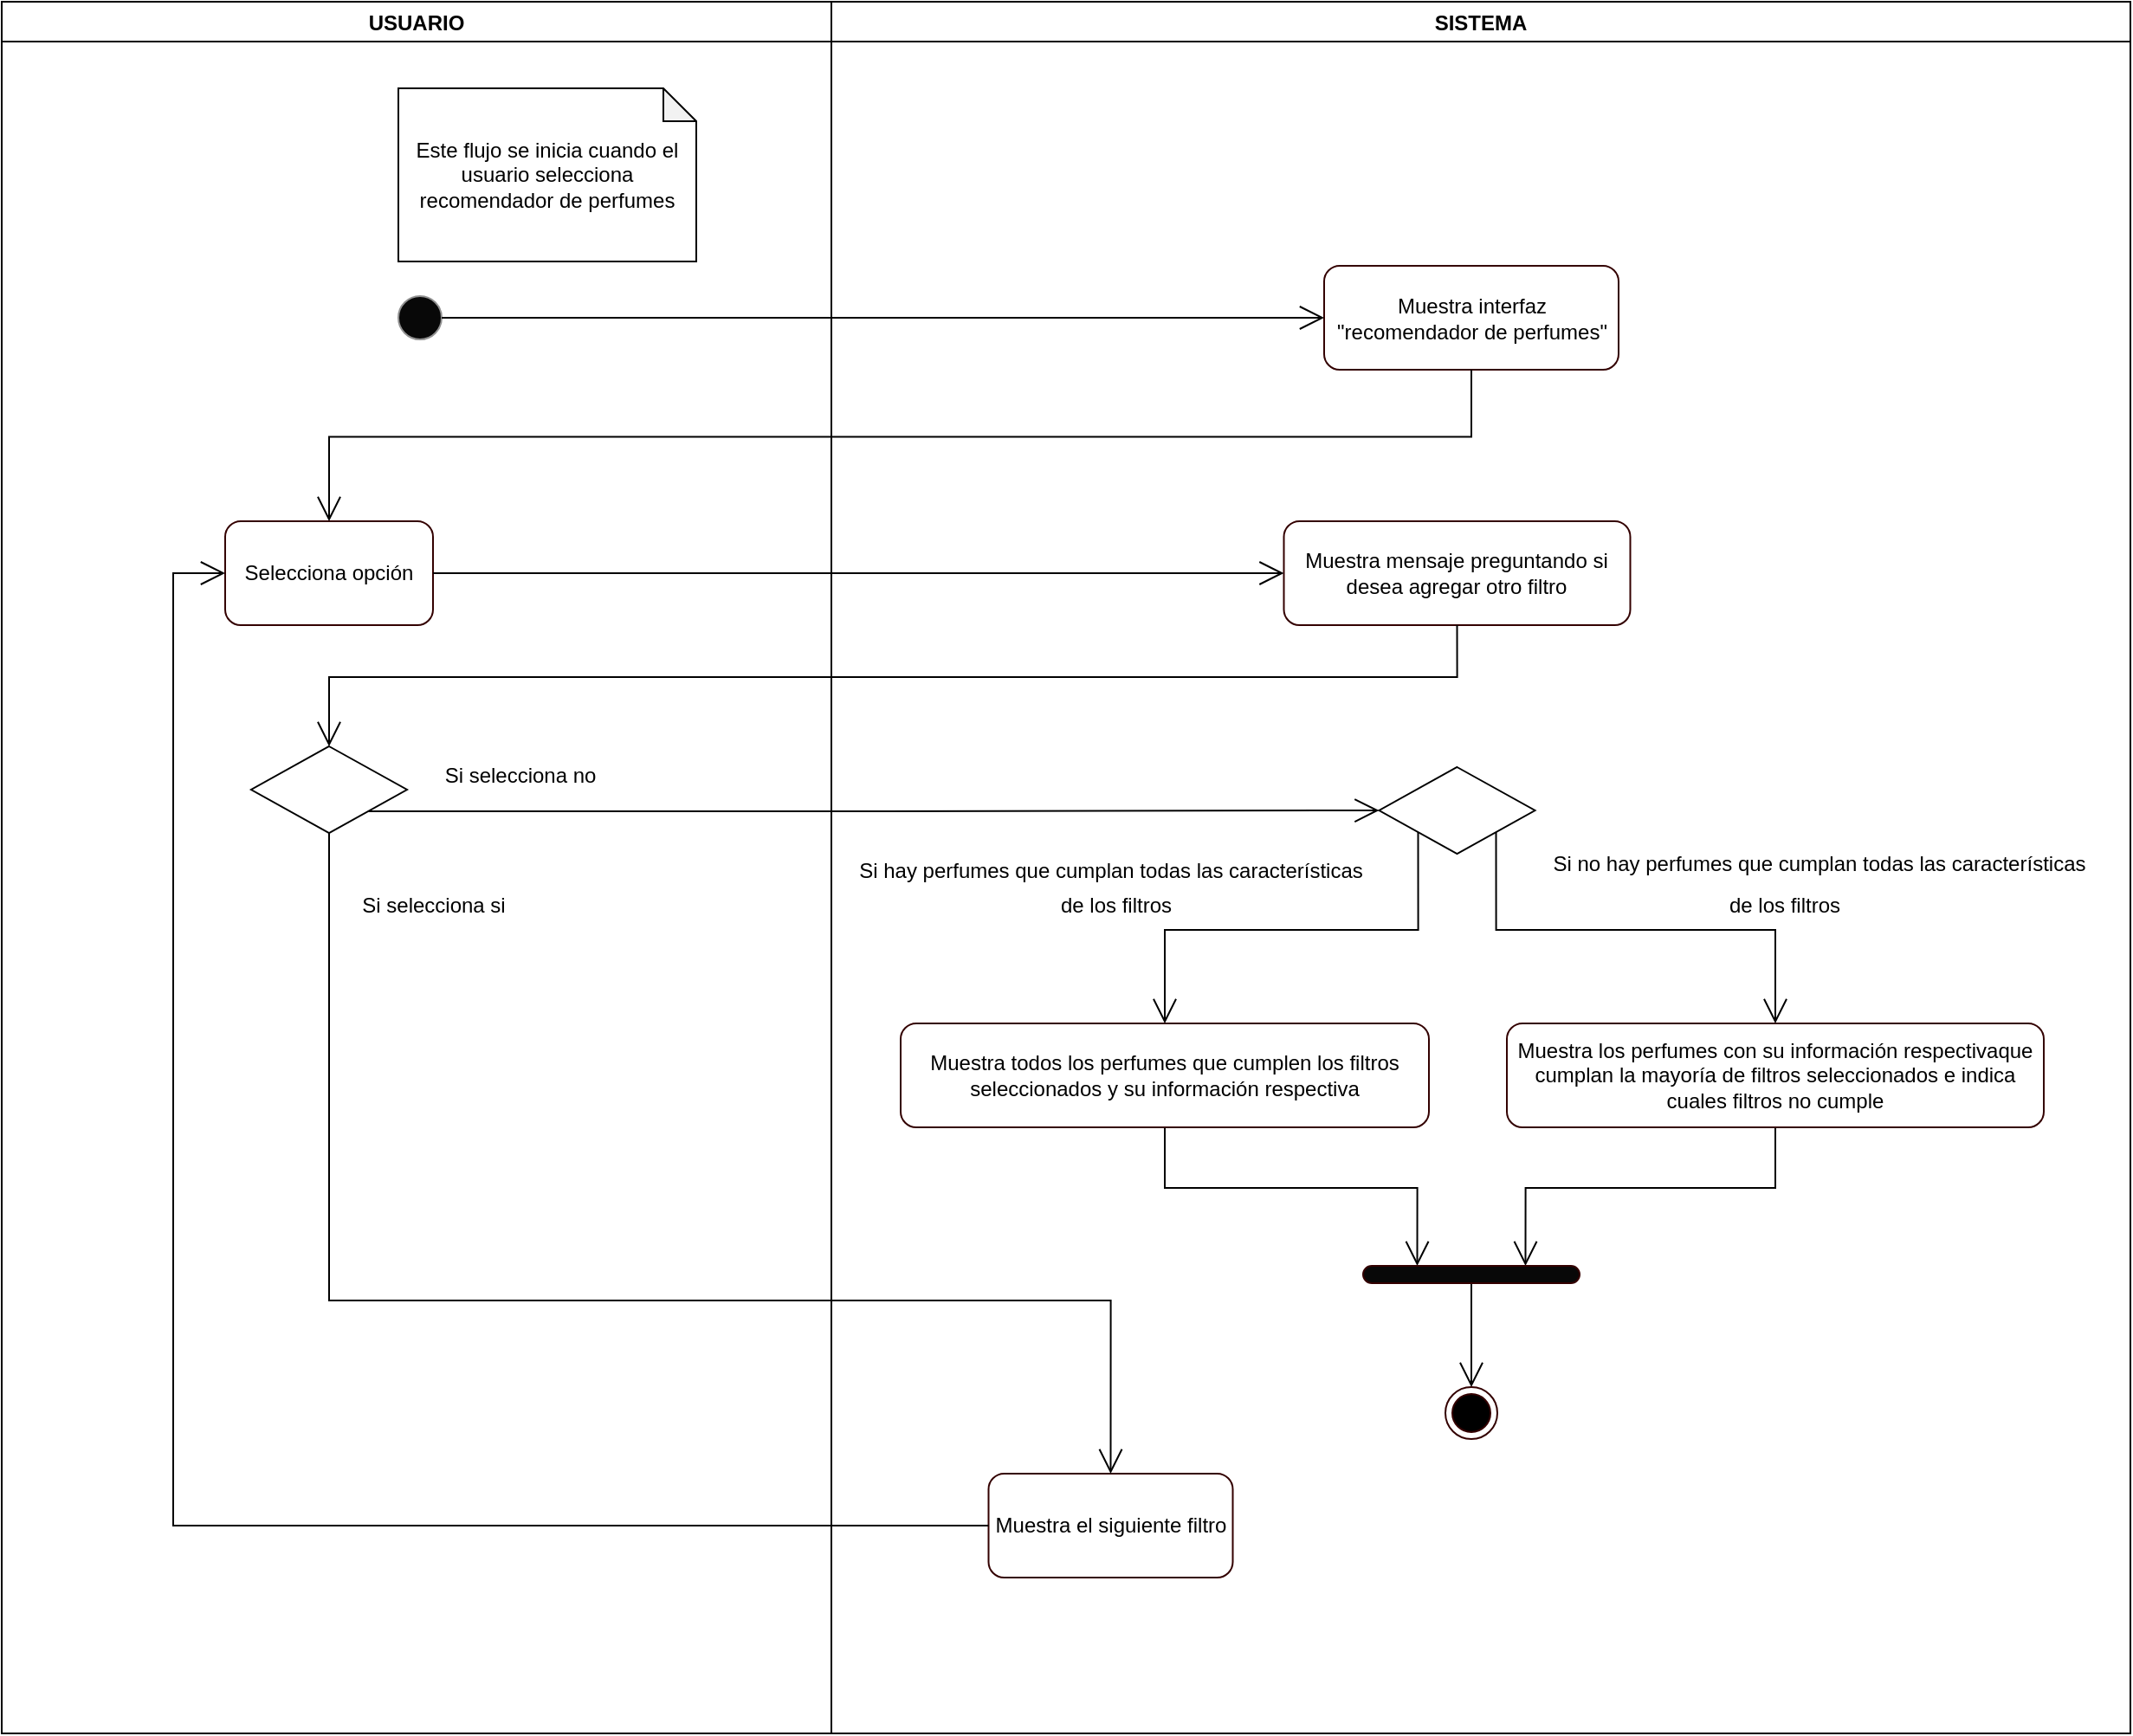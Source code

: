 <mxfile version="13.2.3" type="device"><diagram id="usdjyMedl2LyT0kTP7rD" name="Page-1"><mxGraphModel dx="920" dy="11389" grid="1" gridSize="10" guides="1" tooltips="1" connect="1" arrows="1" fold="1" page="1" pageScale="1" pageWidth="827" pageHeight="1169" math="0" shadow="0"><root><mxCell id="0"/><mxCell id="1" parent="0"/><mxCell id="cfUANLPs1cfpUvms5ylp-100" value="USUARIO" style="swimlane;gradientColor=none;" parent="1" vertex="1"><mxGeometry x="41" y="-10480" width="479" height="1000" as="geometry"/></mxCell><mxCell id="cfUANLPs1cfpUvms5ylp-101" value="" style="ellipse;whiteSpace=wrap;html=1;aspect=fixed;strokeColor=#919191;fillColor=#080808;gradientColor=none;" parent="cfUANLPs1cfpUvms5ylp-100" vertex="1"><mxGeometry x="229" y="170" width="25" height="25" as="geometry"/></mxCell><mxCell id="cfUANLPs1cfpUvms5ylp-102" value="Este flujo se inicia cuando el usuario selecciona recomendador de perfumes" style="shape=note;whiteSpace=wrap;html=1;backgroundOutline=1;darkOpacity=0.05;size=19;" parent="cfUANLPs1cfpUvms5ylp-100" vertex="1"><mxGeometry x="229" y="50" width="172" height="100" as="geometry"/></mxCell><mxCell id="cfUANLPs1cfpUvms5ylp-103" value="" style="group" parent="cfUANLPs1cfpUvms5ylp-100" vertex="1" connectable="0"><mxGeometry x="29" y="300" width="417.5" height="270" as="geometry"/></mxCell><mxCell id="cfUANLPs1cfpUvms5ylp-104" value="" style="group" parent="cfUANLPs1cfpUvms5ylp-103" vertex="1" connectable="0"><mxGeometry width="417.5" height="170" as="geometry"/></mxCell><mxCell id="cfUANLPs1cfpUvms5ylp-109" value="Selecciona opción" style="rounded=1;whiteSpace=wrap;html=1;strokeColor=#330000;fillColor=#FFFFFF;gradientColor=none;" parent="cfUANLPs1cfpUvms5ylp-104" vertex="1"><mxGeometry x="100" width="120" height="60" as="geometry"/></mxCell><mxCell id="J5fQBLRRNGO-8_ZcDvck-2" value="" style="rhombus;whiteSpace=wrap;html=1;" vertex="1" parent="cfUANLPs1cfpUvms5ylp-104"><mxGeometry x="115" y="130" width="90" height="50" as="geometry"/></mxCell><mxCell id="J5fQBLRRNGO-8_ZcDvck-7" value="Si selecciona no" style="text;html=1;align=center;verticalAlign=middle;resizable=0;points=[];autosize=1;" vertex="1" parent="cfUANLPs1cfpUvms5ylp-104"><mxGeometry x="220" y="137" width="100" height="20" as="geometry"/></mxCell><mxCell id="J5fQBLRRNGO-8_ZcDvck-8" value="Si selecciona si" style="text;html=1;align=center;verticalAlign=middle;resizable=0;points=[];autosize=1;" vertex="1" parent="cfUANLPs1cfpUvms5ylp-103"><mxGeometry x="170" y="212" width="100" height="20" as="geometry"/></mxCell><mxCell id="cfUANLPs1cfpUvms5ylp-121" value="SISTEMA" style="swimlane;gradientColor=none;" parent="1" vertex="1"><mxGeometry x="520" y="-10480" width="750" height="1000" as="geometry"/></mxCell><mxCell id="cfUANLPs1cfpUvms5ylp-122" value="Muestra interfaz &quot;recomendador de perfumes&quot;" style="rounded=1;whiteSpace=wrap;html=1;strokeColor=#330000;fillColor=#FFFFFF;gradientColor=none;" parent="cfUANLPs1cfpUvms5ylp-121" vertex="1"><mxGeometry x="284.5" y="152.5" width="170" height="60" as="geometry"/></mxCell><mxCell id="J5fQBLRRNGO-8_ZcDvck-27" style="edgeStyle=orthogonalEdgeStyle;rounded=0;orthogonalLoop=1;jettySize=auto;html=1;exitX=0.5;exitY=1;exitDx=0;exitDy=0;entryX=0.25;entryY=0;entryDx=0;entryDy=0;endArrow=open;endFill=0;endSize=12;" edge="1" parent="cfUANLPs1cfpUvms5ylp-121" source="jhrf9NMhYoPA2JUa3Eh7-17" target="J5fQBLRRNGO-8_ZcDvck-25"><mxGeometry relative="1" as="geometry"/></mxCell><mxCell id="jhrf9NMhYoPA2JUa3Eh7-17" value="Muestra todos los perfumes que cumplen los filtros seleccionados y su información respectiva" style="rounded=1;whiteSpace=wrap;html=1;strokeColor=#330000;fillColor=#FFFFFF;gradientColor=none;" parent="cfUANLPs1cfpUvms5ylp-121" vertex="1"><mxGeometry x="40" y="590" width="305" height="60" as="geometry"/></mxCell><mxCell id="cfUANLPs1cfpUvms5ylp-111" value="Muestra mensaje preguntando si desea agregar otro filtro" style="rounded=1;whiteSpace=wrap;html=1;strokeColor=#330000;fillColor=#FFFFFF;gradientColor=none;" parent="cfUANLPs1cfpUvms5ylp-121" vertex="1"><mxGeometry x="261.25" y="300" width="200" height="60" as="geometry"/></mxCell><mxCell id="J5fQBLRRNGO-8_ZcDvck-28" style="edgeStyle=orthogonalEdgeStyle;rounded=0;orthogonalLoop=1;jettySize=auto;html=1;exitX=0.5;exitY=1;exitDx=0;exitDy=0;entryX=0.75;entryY=0;entryDx=0;entryDy=0;endArrow=open;endFill=0;endSize=12;" edge="1" parent="cfUANLPs1cfpUvms5ylp-121" source="J5fQBLRRNGO-8_ZcDvck-16" target="J5fQBLRRNGO-8_ZcDvck-25"><mxGeometry relative="1" as="geometry"/></mxCell><mxCell id="J5fQBLRRNGO-8_ZcDvck-16" value="Muestra los perfumes con su información respectivaque cumplan la mayoría de filtros seleccionados e indica cuales filtros no cumple" style="rounded=1;whiteSpace=wrap;html=1;strokeColor=#330000;fillColor=#FFFFFF;gradientColor=none;" vertex="1" parent="cfUANLPs1cfpUvms5ylp-121"><mxGeometry x="390" y="590" width="310" height="60" as="geometry"/></mxCell><mxCell id="J5fQBLRRNGO-8_ZcDvck-18" style="edgeStyle=orthogonalEdgeStyle;rounded=0;orthogonalLoop=1;jettySize=auto;html=1;exitX=0;exitY=1;exitDx=0;exitDy=0;endArrow=open;endFill=0;endSize=12;" edge="1" parent="cfUANLPs1cfpUvms5ylp-121" source="J5fQBLRRNGO-8_ZcDvck-17" target="jhrf9NMhYoPA2JUa3Eh7-17"><mxGeometry relative="1" as="geometry"/></mxCell><mxCell id="J5fQBLRRNGO-8_ZcDvck-19" style="edgeStyle=orthogonalEdgeStyle;rounded=0;orthogonalLoop=1;jettySize=auto;html=1;exitX=1;exitY=1;exitDx=0;exitDy=0;entryX=0.5;entryY=0;entryDx=0;entryDy=0;endArrow=open;endFill=0;endSize=12;" edge="1" parent="cfUANLPs1cfpUvms5ylp-121" source="J5fQBLRRNGO-8_ZcDvck-17" target="J5fQBLRRNGO-8_ZcDvck-16"><mxGeometry relative="1" as="geometry"/></mxCell><mxCell id="J5fQBLRRNGO-8_ZcDvck-17" value="" style="rhombus;whiteSpace=wrap;html=1;" vertex="1" parent="cfUANLPs1cfpUvms5ylp-121"><mxGeometry x="316.25" y="442" width="90" height="50" as="geometry"/></mxCell><mxCell id="J5fQBLRRNGO-8_ZcDvck-20" value="Si hay perfumes que cumplan todas las características" style="text;html=1;align=center;verticalAlign=middle;resizable=0;points=[];autosize=1;" vertex="1" parent="cfUANLPs1cfpUvms5ylp-121"><mxGeometry x="6.25" y="492" width="310" height="20" as="geometry"/></mxCell><mxCell id="J5fQBLRRNGO-8_ZcDvck-22" value="de los filtros" style="text;html=1;align=center;verticalAlign=middle;resizable=0;points=[];autosize=1;" vertex="1" parent="cfUANLPs1cfpUvms5ylp-121"><mxGeometry x="124" y="512" width="80" height="20" as="geometry"/></mxCell><mxCell id="J5fQBLRRNGO-8_ZcDvck-23" value="Si no hay perfumes que cumplan todas las características" style="text;html=1;align=center;verticalAlign=middle;resizable=0;points=[];autosize=1;" vertex="1" parent="cfUANLPs1cfpUvms5ylp-121"><mxGeometry x="410" y="488" width="320" height="20" as="geometry"/></mxCell><mxCell id="J5fQBLRRNGO-8_ZcDvck-24" value="de los filtros" style="text;html=1;align=center;verticalAlign=middle;resizable=0;points=[];autosize=1;" vertex="1" parent="cfUANLPs1cfpUvms5ylp-121"><mxGeometry x="510" y="512" width="80" height="20" as="geometry"/></mxCell><mxCell id="J5fQBLRRNGO-8_ZcDvck-29" style="edgeStyle=orthogonalEdgeStyle;rounded=0;orthogonalLoop=1;jettySize=auto;html=1;exitX=0.5;exitY=1;exitDx=0;exitDy=0;entryX=0.5;entryY=0;entryDx=0;entryDy=0;endArrow=open;endFill=0;endSize=12;" edge="1" parent="cfUANLPs1cfpUvms5ylp-121" source="J5fQBLRRNGO-8_ZcDvck-25" target="J5fQBLRRNGO-8_ZcDvck-26"><mxGeometry relative="1" as="geometry"/></mxCell><mxCell id="J5fQBLRRNGO-8_ZcDvck-25" value="" style="rounded=1;whiteSpace=wrap;html=1;strokeColor=#330000;fillColor=#080808;gradientColor=none;arcSize=50;" vertex="1" parent="cfUANLPs1cfpUvms5ylp-121"><mxGeometry x="307" y="730" width="125" height="10" as="geometry"/></mxCell><mxCell id="J5fQBLRRNGO-8_ZcDvck-26" value="" style="ellipse;html=1;shape=endState;fillColor=#000000;strokeColor=#330000;" vertex="1" parent="cfUANLPs1cfpUvms5ylp-121"><mxGeometry x="354.5" y="800" width="30" height="30" as="geometry"/></mxCell><mxCell id="cfUANLPs1cfpUvms5ylp-115" value="Muestra el siguiente filtro" style="rounded=1;whiteSpace=wrap;html=1;strokeColor=#330000;fillColor=#FFFFFF;gradientColor=none;" parent="cfUANLPs1cfpUvms5ylp-121" vertex="1"><mxGeometry x="90.75" y="850" width="141" height="60" as="geometry"/></mxCell><mxCell id="cfUANLPs1cfpUvms5ylp-156" style="edgeStyle=orthogonalEdgeStyle;rounded=0;orthogonalLoop=1;jettySize=auto;html=1;exitX=1;exitY=0.5;exitDx=0;exitDy=0;entryX=0;entryY=0.5;entryDx=0;entryDy=0;endSize=12;endArrow=open;endFill=0;" parent="1" source="cfUANLPs1cfpUvms5ylp-101" target="cfUANLPs1cfpUvms5ylp-122" edge="1"><mxGeometry relative="1" as="geometry"/></mxCell><mxCell id="cfUANLPs1cfpUvms5ylp-157" style="edgeStyle=orthogonalEdgeStyle;rounded=0;orthogonalLoop=1;jettySize=auto;html=1;exitX=0.5;exitY=1;exitDx=0;exitDy=0;endArrow=open;endFill=0;endSize=12;" parent="1" source="cfUANLPs1cfpUvms5ylp-122" target="cfUANLPs1cfpUvms5ylp-109" edge="1"><mxGeometry relative="1" as="geometry"><mxPoint x="230" y="-10180" as="targetPoint"/></mxGeometry></mxCell><mxCell id="J5fQBLRRNGO-8_ZcDvck-5" style="edgeStyle=orthogonalEdgeStyle;rounded=0;orthogonalLoop=1;jettySize=auto;html=1;exitX=1;exitY=1;exitDx=0;exitDy=0;endArrow=open;endFill=0;endSize=12;entryX=0;entryY=0.5;entryDx=0;entryDy=0;" edge="1" parent="1" source="J5fQBLRRNGO-8_ZcDvck-2" target="J5fQBLRRNGO-8_ZcDvck-17"><mxGeometry relative="1" as="geometry"><mxPoint x="690" y="-10010" as="targetPoint"/></mxGeometry></mxCell><mxCell id="J5fQBLRRNGO-8_ZcDvck-13" style="edgeStyle=orthogonalEdgeStyle;rounded=0;orthogonalLoop=1;jettySize=auto;html=1;exitX=1;exitY=0.5;exitDx=0;exitDy=0;entryX=0;entryY=0.5;entryDx=0;entryDy=0;endArrow=open;endFill=0;endSize=12;" edge="1" parent="1" source="cfUANLPs1cfpUvms5ylp-109" target="cfUANLPs1cfpUvms5ylp-111"><mxGeometry relative="1" as="geometry"/></mxCell><mxCell id="J5fQBLRRNGO-8_ZcDvck-14" style="edgeStyle=orthogonalEdgeStyle;rounded=0;orthogonalLoop=1;jettySize=auto;html=1;exitX=0.5;exitY=1;exitDx=0;exitDy=0;entryX=0.5;entryY=0;entryDx=0;entryDy=0;endArrow=open;endFill=0;endSize=12;" edge="1" parent="1" source="cfUANLPs1cfpUvms5ylp-111" target="J5fQBLRRNGO-8_ZcDvck-2"><mxGeometry relative="1" as="geometry"/></mxCell><mxCell id="J5fQBLRRNGO-8_ZcDvck-31" style="edgeStyle=orthogonalEdgeStyle;rounded=0;orthogonalLoop=1;jettySize=auto;html=1;exitX=0.5;exitY=1;exitDx=0;exitDy=0;entryX=0.5;entryY=0;entryDx=0;entryDy=0;endArrow=open;endFill=0;endSize=12;" edge="1" parent="1" source="J5fQBLRRNGO-8_ZcDvck-2" target="cfUANLPs1cfpUvms5ylp-115"><mxGeometry relative="1" as="geometry"><Array as="points"><mxPoint x="230" y="-9730"/><mxPoint x="681" y="-9730"/></Array></mxGeometry></mxCell><mxCell id="J5fQBLRRNGO-8_ZcDvck-32" style="edgeStyle=orthogonalEdgeStyle;rounded=0;orthogonalLoop=1;jettySize=auto;html=1;exitX=0;exitY=0.5;exitDx=0;exitDy=0;entryX=0;entryY=0.5;entryDx=0;entryDy=0;endArrow=open;endFill=0;endSize=12;" edge="1" parent="1" source="cfUANLPs1cfpUvms5ylp-115" target="cfUANLPs1cfpUvms5ylp-109"><mxGeometry relative="1" as="geometry"/></mxCell></root></mxGraphModel></diagram></mxfile>